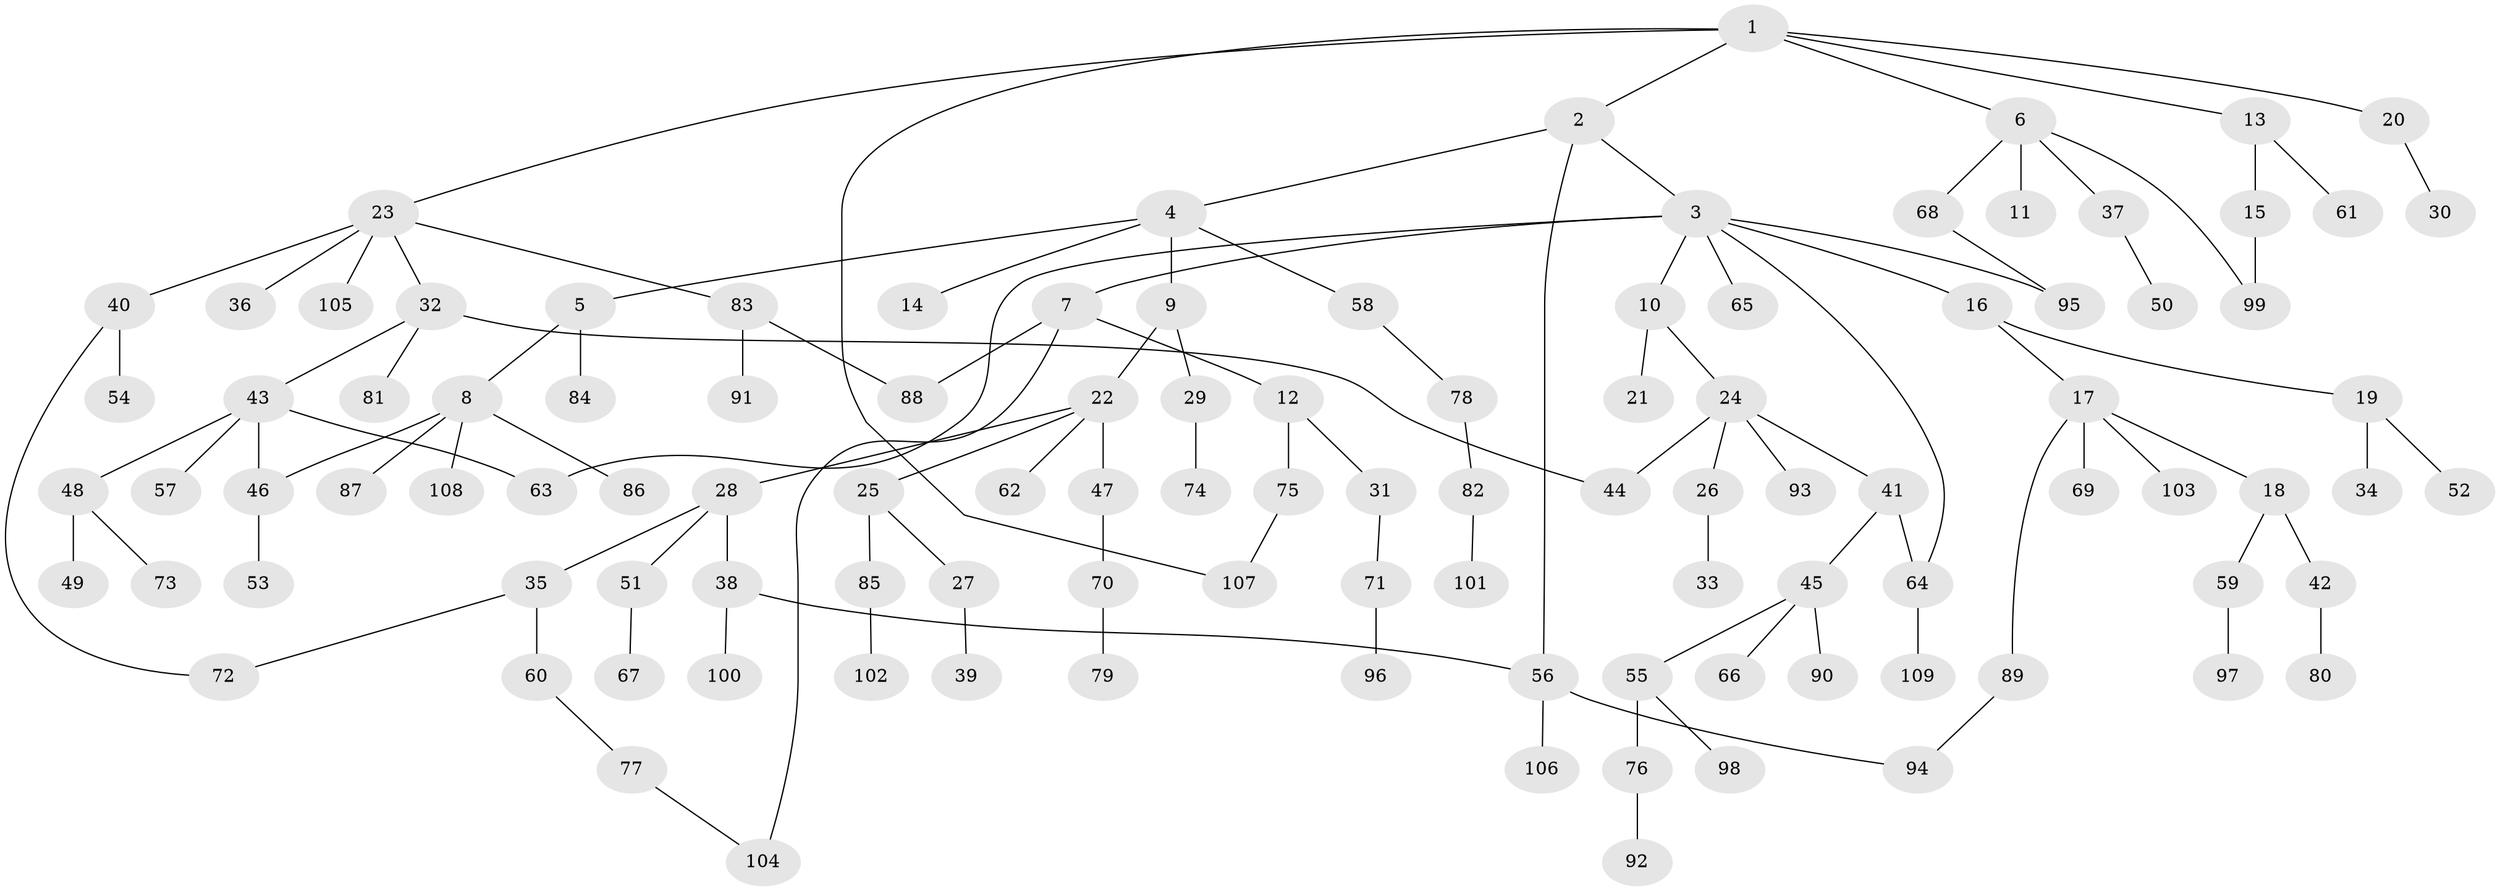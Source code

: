 // coarse degree distribution, {8: 0.039473684210526314, 6: 0.039473684210526314, 5: 0.05263157894736842, 3: 0.11842105263157894, 1: 0.47368421052631576, 2: 0.25, 4: 0.013157894736842105, 7: 0.013157894736842105}
// Generated by graph-tools (version 1.1) at 2025/23/03/03/25 07:23:30]
// undirected, 109 vertices, 120 edges
graph export_dot {
graph [start="1"]
  node [color=gray90,style=filled];
  1;
  2;
  3;
  4;
  5;
  6;
  7;
  8;
  9;
  10;
  11;
  12;
  13;
  14;
  15;
  16;
  17;
  18;
  19;
  20;
  21;
  22;
  23;
  24;
  25;
  26;
  27;
  28;
  29;
  30;
  31;
  32;
  33;
  34;
  35;
  36;
  37;
  38;
  39;
  40;
  41;
  42;
  43;
  44;
  45;
  46;
  47;
  48;
  49;
  50;
  51;
  52;
  53;
  54;
  55;
  56;
  57;
  58;
  59;
  60;
  61;
  62;
  63;
  64;
  65;
  66;
  67;
  68;
  69;
  70;
  71;
  72;
  73;
  74;
  75;
  76;
  77;
  78;
  79;
  80;
  81;
  82;
  83;
  84;
  85;
  86;
  87;
  88;
  89;
  90;
  91;
  92;
  93;
  94;
  95;
  96;
  97;
  98;
  99;
  100;
  101;
  102;
  103;
  104;
  105;
  106;
  107;
  108;
  109;
  1 -- 2;
  1 -- 6;
  1 -- 13;
  1 -- 20;
  1 -- 23;
  1 -- 107;
  2 -- 3;
  2 -- 4;
  2 -- 56;
  3 -- 7;
  3 -- 10;
  3 -- 16;
  3 -- 64;
  3 -- 65;
  3 -- 63;
  3 -- 95;
  4 -- 5;
  4 -- 9;
  4 -- 14;
  4 -- 58;
  5 -- 8;
  5 -- 84;
  6 -- 11;
  6 -- 37;
  6 -- 68;
  6 -- 99;
  7 -- 12;
  7 -- 88;
  7 -- 104;
  8 -- 86;
  8 -- 87;
  8 -- 108;
  8 -- 46;
  9 -- 22;
  9 -- 29;
  10 -- 21;
  10 -- 24;
  12 -- 31;
  12 -- 75;
  13 -- 15;
  13 -- 61;
  15 -- 99;
  16 -- 17;
  16 -- 19;
  17 -- 18;
  17 -- 69;
  17 -- 89;
  17 -- 103;
  18 -- 42;
  18 -- 59;
  19 -- 34;
  19 -- 52;
  20 -- 30;
  22 -- 25;
  22 -- 28;
  22 -- 47;
  22 -- 62;
  23 -- 32;
  23 -- 36;
  23 -- 40;
  23 -- 83;
  23 -- 105;
  24 -- 26;
  24 -- 41;
  24 -- 93;
  24 -- 44;
  25 -- 27;
  25 -- 85;
  26 -- 33;
  27 -- 39;
  28 -- 35;
  28 -- 38;
  28 -- 51;
  29 -- 74;
  31 -- 71;
  32 -- 43;
  32 -- 44;
  32 -- 81;
  35 -- 60;
  35 -- 72;
  37 -- 50;
  38 -- 100;
  38 -- 56;
  40 -- 54;
  40 -- 72;
  41 -- 45;
  41 -- 64;
  42 -- 80;
  43 -- 46;
  43 -- 48;
  43 -- 57;
  43 -- 63;
  45 -- 55;
  45 -- 66;
  45 -- 90;
  46 -- 53;
  47 -- 70;
  48 -- 49;
  48 -- 73;
  51 -- 67;
  55 -- 76;
  55 -- 98;
  56 -- 94;
  56 -- 106;
  58 -- 78;
  59 -- 97;
  60 -- 77;
  64 -- 109;
  68 -- 95;
  70 -- 79;
  71 -- 96;
  75 -- 107;
  76 -- 92;
  77 -- 104;
  78 -- 82;
  82 -- 101;
  83 -- 91;
  83 -- 88;
  85 -- 102;
  89 -- 94;
}

